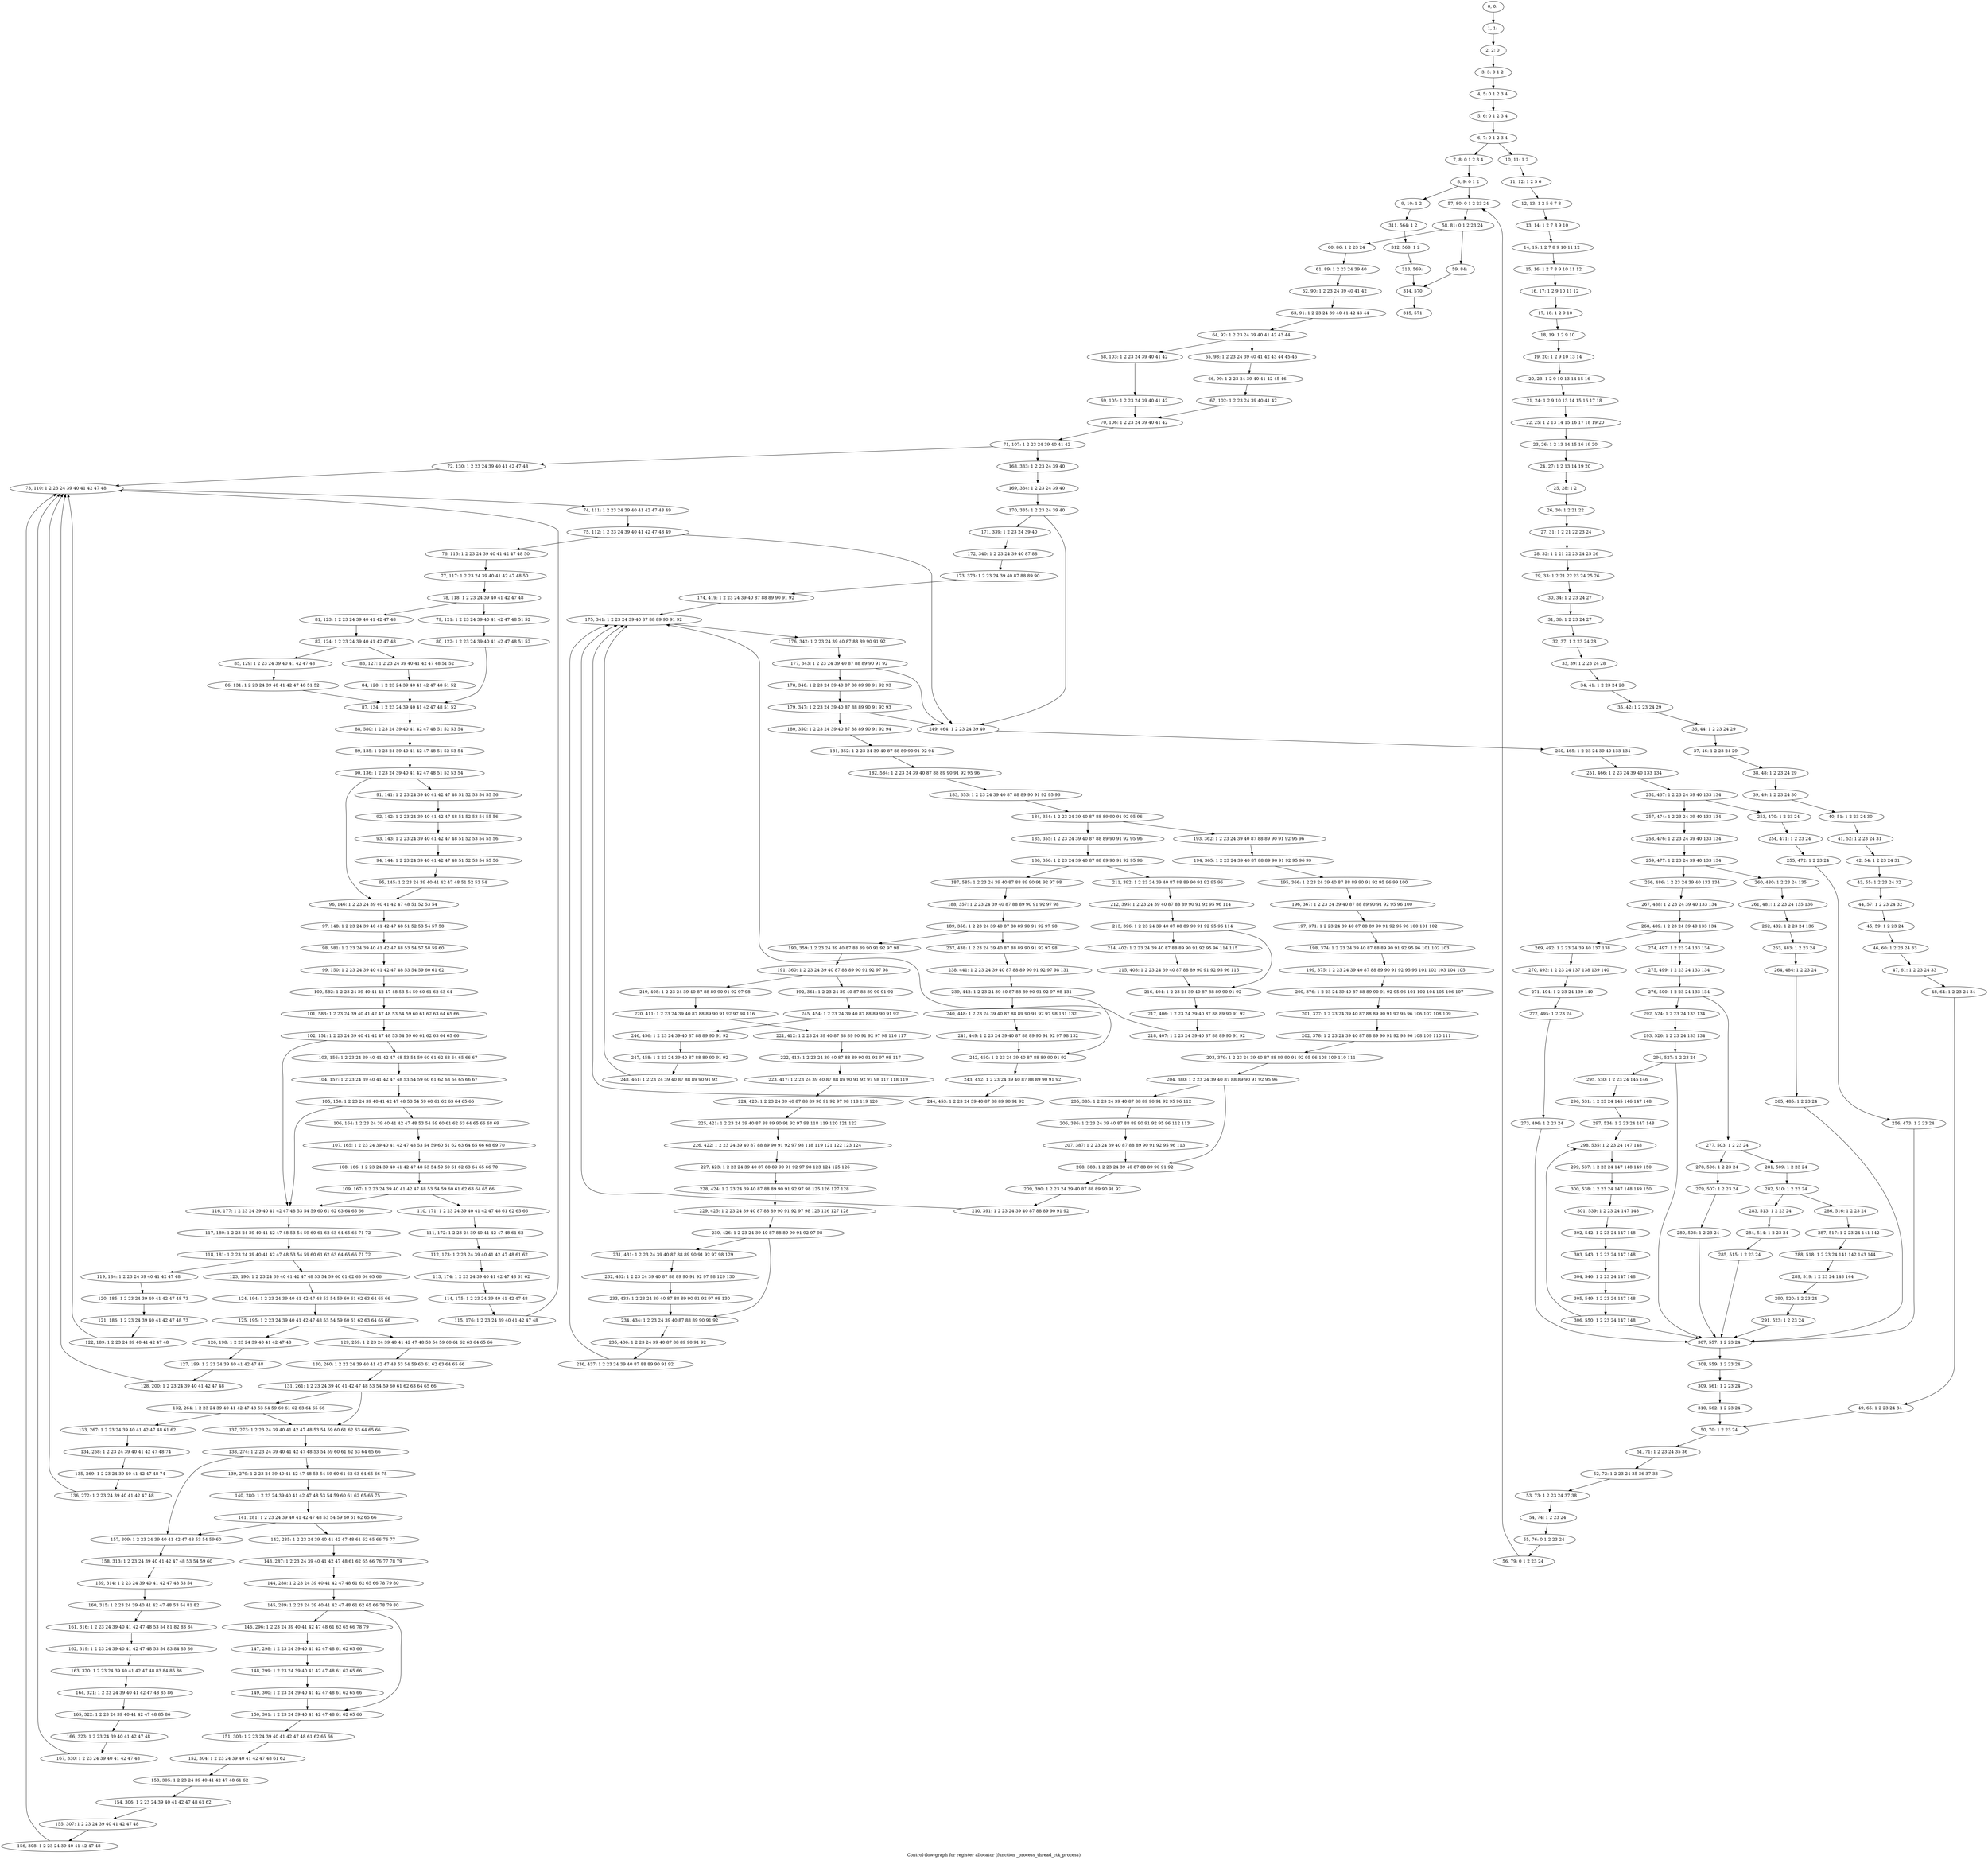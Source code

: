 digraph G {
graph [label="Control-flow-graph for register allocator (function _process_thread_ctk_process)"]
0[label="0, 0: "];
1[label="1, 1: "];
2[label="2, 2: 0 "];
3[label="3, 3: 0 1 2 "];
4[label="4, 5: 0 1 2 3 4 "];
5[label="5, 6: 0 1 2 3 4 "];
6[label="6, 7: 0 1 2 3 4 "];
7[label="7, 8: 0 1 2 3 4 "];
8[label="8, 9: 0 1 2 "];
9[label="9, 10: 1 2 "];
10[label="10, 11: 1 2 "];
11[label="11, 12: 1 2 5 6 "];
12[label="12, 13: 1 2 5 6 7 8 "];
13[label="13, 14: 1 2 7 8 9 10 "];
14[label="14, 15: 1 2 7 8 9 10 11 12 "];
15[label="15, 16: 1 2 7 8 9 10 11 12 "];
16[label="16, 17: 1 2 9 10 11 12 "];
17[label="17, 18: 1 2 9 10 "];
18[label="18, 19: 1 2 9 10 "];
19[label="19, 20: 1 2 9 10 13 14 "];
20[label="20, 23: 1 2 9 10 13 14 15 16 "];
21[label="21, 24: 1 2 9 10 13 14 15 16 17 18 "];
22[label="22, 25: 1 2 13 14 15 16 17 18 19 20 "];
23[label="23, 26: 1 2 13 14 15 16 19 20 "];
24[label="24, 27: 1 2 13 14 19 20 "];
25[label="25, 28: 1 2 "];
26[label="26, 30: 1 2 21 22 "];
27[label="27, 31: 1 2 21 22 23 24 "];
28[label="28, 32: 1 2 21 22 23 24 25 26 "];
29[label="29, 33: 1 2 21 22 23 24 25 26 "];
30[label="30, 34: 1 2 23 24 27 "];
31[label="31, 36: 1 2 23 24 27 "];
32[label="32, 37: 1 2 23 24 28 "];
33[label="33, 39: 1 2 23 24 28 "];
34[label="34, 41: 1 2 23 24 28 "];
35[label="35, 42: 1 2 23 24 29 "];
36[label="36, 44: 1 2 23 24 29 "];
37[label="37, 46: 1 2 23 24 29 "];
38[label="38, 48: 1 2 23 24 29 "];
39[label="39, 49: 1 2 23 24 30 "];
40[label="40, 51: 1 2 23 24 30 "];
41[label="41, 52: 1 2 23 24 31 "];
42[label="42, 54: 1 2 23 24 31 "];
43[label="43, 55: 1 2 23 24 32 "];
44[label="44, 57: 1 2 23 24 32 "];
45[label="45, 59: 1 2 23 24 "];
46[label="46, 60: 1 2 23 24 33 "];
47[label="47, 61: 1 2 23 24 33 "];
48[label="48, 64: 1 2 23 24 34 "];
49[label="49, 65: 1 2 23 24 34 "];
50[label="50, 70: 1 2 23 24 "];
51[label="51, 71: 1 2 23 24 35 36 "];
52[label="52, 72: 1 2 23 24 35 36 37 38 "];
53[label="53, 73: 1 2 23 24 37 38 "];
54[label="54, 74: 1 2 23 24 "];
55[label="55, 76: 0 1 2 23 24 "];
56[label="56, 79: 0 1 2 23 24 "];
57[label="57, 80: 0 1 2 23 24 "];
58[label="58, 81: 0 1 2 23 24 "];
59[label="59, 84: "];
60[label="60, 86: 1 2 23 24 "];
61[label="61, 89: 1 2 23 24 39 40 "];
62[label="62, 90: 1 2 23 24 39 40 41 42 "];
63[label="63, 91: 1 2 23 24 39 40 41 42 43 44 "];
64[label="64, 92: 1 2 23 24 39 40 41 42 43 44 "];
65[label="65, 98: 1 2 23 24 39 40 41 42 43 44 45 46 "];
66[label="66, 99: 1 2 23 24 39 40 41 42 45 46 "];
67[label="67, 102: 1 2 23 24 39 40 41 42 "];
68[label="68, 103: 1 2 23 24 39 40 41 42 "];
69[label="69, 105: 1 2 23 24 39 40 41 42 "];
70[label="70, 106: 1 2 23 24 39 40 41 42 "];
71[label="71, 107: 1 2 23 24 39 40 41 42 "];
72[label="72, 130: 1 2 23 24 39 40 41 42 47 48 "];
73[label="73, 110: 1 2 23 24 39 40 41 42 47 48 "];
74[label="74, 111: 1 2 23 24 39 40 41 42 47 48 49 "];
75[label="75, 112: 1 2 23 24 39 40 41 42 47 48 49 "];
76[label="76, 115: 1 2 23 24 39 40 41 42 47 48 50 "];
77[label="77, 117: 1 2 23 24 39 40 41 42 47 48 50 "];
78[label="78, 118: 1 2 23 24 39 40 41 42 47 48 "];
79[label="79, 121: 1 2 23 24 39 40 41 42 47 48 51 52 "];
80[label="80, 122: 1 2 23 24 39 40 41 42 47 48 51 52 "];
81[label="81, 123: 1 2 23 24 39 40 41 42 47 48 "];
82[label="82, 124: 1 2 23 24 39 40 41 42 47 48 "];
83[label="83, 127: 1 2 23 24 39 40 41 42 47 48 51 52 "];
84[label="84, 128: 1 2 23 24 39 40 41 42 47 48 51 52 "];
85[label="85, 129: 1 2 23 24 39 40 41 42 47 48 "];
86[label="86, 131: 1 2 23 24 39 40 41 42 47 48 51 52 "];
87[label="87, 134: 1 2 23 24 39 40 41 42 47 48 51 52 "];
88[label="88, 580: 1 2 23 24 39 40 41 42 47 48 51 52 53 54 "];
89[label="89, 135: 1 2 23 24 39 40 41 42 47 48 51 52 53 54 "];
90[label="90, 136: 1 2 23 24 39 40 41 42 47 48 51 52 53 54 "];
91[label="91, 141: 1 2 23 24 39 40 41 42 47 48 51 52 53 54 55 56 "];
92[label="92, 142: 1 2 23 24 39 40 41 42 47 48 51 52 53 54 55 56 "];
93[label="93, 143: 1 2 23 24 39 40 41 42 47 48 51 52 53 54 55 56 "];
94[label="94, 144: 1 2 23 24 39 40 41 42 47 48 51 52 53 54 55 56 "];
95[label="95, 145: 1 2 23 24 39 40 41 42 47 48 51 52 53 54 "];
96[label="96, 146: 1 2 23 24 39 40 41 42 47 48 51 52 53 54 "];
97[label="97, 148: 1 2 23 24 39 40 41 42 47 48 51 52 53 54 57 58 "];
98[label="98, 581: 1 2 23 24 39 40 41 42 47 48 53 54 57 58 59 60 "];
99[label="99, 150: 1 2 23 24 39 40 41 42 47 48 53 54 59 60 61 62 "];
100[label="100, 582: 1 2 23 24 39 40 41 42 47 48 53 54 59 60 61 62 63 64 "];
101[label="101, 583: 1 2 23 24 39 40 41 42 47 48 53 54 59 60 61 62 63 64 65 66 "];
102[label="102, 151: 1 2 23 24 39 40 41 42 47 48 53 54 59 60 61 62 63 64 65 66 "];
103[label="103, 156: 1 2 23 24 39 40 41 42 47 48 53 54 59 60 61 62 63 64 65 66 67 "];
104[label="104, 157: 1 2 23 24 39 40 41 42 47 48 53 54 59 60 61 62 63 64 65 66 67 "];
105[label="105, 158: 1 2 23 24 39 40 41 42 47 48 53 54 59 60 61 62 63 64 65 66 "];
106[label="106, 164: 1 2 23 24 39 40 41 42 47 48 53 54 59 60 61 62 63 64 65 66 68 69 "];
107[label="107, 165: 1 2 23 24 39 40 41 42 47 48 53 54 59 60 61 62 63 64 65 66 68 69 70 "];
108[label="108, 166: 1 2 23 24 39 40 41 42 47 48 53 54 59 60 61 62 63 64 65 66 70 "];
109[label="109, 167: 1 2 23 24 39 40 41 42 47 48 53 54 59 60 61 62 63 64 65 66 "];
110[label="110, 171: 1 2 23 24 39 40 41 42 47 48 61 62 65 66 "];
111[label="111, 172: 1 2 23 24 39 40 41 42 47 48 61 62 "];
112[label="112, 173: 1 2 23 24 39 40 41 42 47 48 61 62 "];
113[label="113, 174: 1 2 23 24 39 40 41 42 47 48 61 62 "];
114[label="114, 175: 1 2 23 24 39 40 41 42 47 48 "];
115[label="115, 176: 1 2 23 24 39 40 41 42 47 48 "];
116[label="116, 177: 1 2 23 24 39 40 41 42 47 48 53 54 59 60 61 62 63 64 65 66 "];
117[label="117, 180: 1 2 23 24 39 40 41 42 47 48 53 54 59 60 61 62 63 64 65 66 71 72 "];
118[label="118, 181: 1 2 23 24 39 40 41 42 47 48 53 54 59 60 61 62 63 64 65 66 71 72 "];
119[label="119, 184: 1 2 23 24 39 40 41 42 47 48 "];
120[label="120, 185: 1 2 23 24 39 40 41 42 47 48 73 "];
121[label="121, 186: 1 2 23 24 39 40 41 42 47 48 73 "];
122[label="122, 189: 1 2 23 24 39 40 41 42 47 48 "];
123[label="123, 190: 1 2 23 24 39 40 41 42 47 48 53 54 59 60 61 62 63 64 65 66 "];
124[label="124, 194: 1 2 23 24 39 40 41 42 47 48 53 54 59 60 61 62 63 64 65 66 "];
125[label="125, 195: 1 2 23 24 39 40 41 42 47 48 53 54 59 60 61 62 63 64 65 66 "];
126[label="126, 198: 1 2 23 24 39 40 41 42 47 48 "];
127[label="127, 199: 1 2 23 24 39 40 41 42 47 48 "];
128[label="128, 200: 1 2 23 24 39 40 41 42 47 48 "];
129[label="129, 259: 1 2 23 24 39 40 41 42 47 48 53 54 59 60 61 62 63 64 65 66 "];
130[label="130, 260: 1 2 23 24 39 40 41 42 47 48 53 54 59 60 61 62 63 64 65 66 "];
131[label="131, 261: 1 2 23 24 39 40 41 42 47 48 53 54 59 60 61 62 63 64 65 66 "];
132[label="132, 264: 1 2 23 24 39 40 41 42 47 48 53 54 59 60 61 62 63 64 65 66 "];
133[label="133, 267: 1 2 23 24 39 40 41 42 47 48 61 62 "];
134[label="134, 268: 1 2 23 24 39 40 41 42 47 48 74 "];
135[label="135, 269: 1 2 23 24 39 40 41 42 47 48 74 "];
136[label="136, 272: 1 2 23 24 39 40 41 42 47 48 "];
137[label="137, 273: 1 2 23 24 39 40 41 42 47 48 53 54 59 60 61 62 63 64 65 66 "];
138[label="138, 274: 1 2 23 24 39 40 41 42 47 48 53 54 59 60 61 62 63 64 65 66 "];
139[label="139, 279: 1 2 23 24 39 40 41 42 47 48 53 54 59 60 61 62 63 64 65 66 75 "];
140[label="140, 280: 1 2 23 24 39 40 41 42 47 48 53 54 59 60 61 62 65 66 75 "];
141[label="141, 281: 1 2 23 24 39 40 41 42 47 48 53 54 59 60 61 62 65 66 "];
142[label="142, 285: 1 2 23 24 39 40 41 42 47 48 61 62 65 66 76 77 "];
143[label="143, 287: 1 2 23 24 39 40 41 42 47 48 61 62 65 66 76 77 78 79 "];
144[label="144, 288: 1 2 23 24 39 40 41 42 47 48 61 62 65 66 78 79 80 "];
145[label="145, 289: 1 2 23 24 39 40 41 42 47 48 61 62 65 66 78 79 80 "];
146[label="146, 296: 1 2 23 24 39 40 41 42 47 48 61 62 65 66 78 79 "];
147[label="147, 298: 1 2 23 24 39 40 41 42 47 48 61 62 65 66 "];
148[label="148, 299: 1 2 23 24 39 40 41 42 47 48 61 62 65 66 "];
149[label="149, 300: 1 2 23 24 39 40 41 42 47 48 61 62 65 66 "];
150[label="150, 301: 1 2 23 24 39 40 41 42 47 48 61 62 65 66 "];
151[label="151, 303: 1 2 23 24 39 40 41 42 47 48 61 62 65 66 "];
152[label="152, 304: 1 2 23 24 39 40 41 42 47 48 61 62 "];
153[label="153, 305: 1 2 23 24 39 40 41 42 47 48 61 62 "];
154[label="154, 306: 1 2 23 24 39 40 41 42 47 48 61 62 "];
155[label="155, 307: 1 2 23 24 39 40 41 42 47 48 "];
156[label="156, 308: 1 2 23 24 39 40 41 42 47 48 "];
157[label="157, 309: 1 2 23 24 39 40 41 42 47 48 53 54 59 60 "];
158[label="158, 313: 1 2 23 24 39 40 41 42 47 48 53 54 59 60 "];
159[label="159, 314: 1 2 23 24 39 40 41 42 47 48 53 54 "];
160[label="160, 315: 1 2 23 24 39 40 41 42 47 48 53 54 81 82 "];
161[label="161, 316: 1 2 23 24 39 40 41 42 47 48 53 54 81 82 83 84 "];
162[label="162, 319: 1 2 23 24 39 40 41 42 47 48 53 54 83 84 85 86 "];
163[label="163, 320: 1 2 23 24 39 40 41 42 47 48 83 84 85 86 "];
164[label="164, 321: 1 2 23 24 39 40 41 42 47 48 85 86 "];
165[label="165, 322: 1 2 23 24 39 40 41 42 47 48 85 86 "];
166[label="166, 323: 1 2 23 24 39 40 41 42 47 48 "];
167[label="167, 330: 1 2 23 24 39 40 41 42 47 48 "];
168[label="168, 333: 1 2 23 24 39 40 "];
169[label="169, 334: 1 2 23 24 39 40 "];
170[label="170, 335: 1 2 23 24 39 40 "];
171[label="171, 339: 1 2 23 24 39 40 "];
172[label="172, 340: 1 2 23 24 39 40 87 88 "];
173[label="173, 373: 1 2 23 24 39 40 87 88 89 90 "];
174[label="174, 419: 1 2 23 24 39 40 87 88 89 90 91 92 "];
175[label="175, 341: 1 2 23 24 39 40 87 88 89 90 91 92 "];
176[label="176, 342: 1 2 23 24 39 40 87 88 89 90 91 92 "];
177[label="177, 343: 1 2 23 24 39 40 87 88 89 90 91 92 "];
178[label="178, 346: 1 2 23 24 39 40 87 88 89 90 91 92 93 "];
179[label="179, 347: 1 2 23 24 39 40 87 88 89 90 91 92 93 "];
180[label="180, 350: 1 2 23 24 39 40 87 88 89 90 91 92 94 "];
181[label="181, 352: 1 2 23 24 39 40 87 88 89 90 91 92 94 "];
182[label="182, 584: 1 2 23 24 39 40 87 88 89 90 91 92 95 96 "];
183[label="183, 353: 1 2 23 24 39 40 87 88 89 90 91 92 95 96 "];
184[label="184, 354: 1 2 23 24 39 40 87 88 89 90 91 92 95 96 "];
185[label="185, 355: 1 2 23 24 39 40 87 88 89 90 91 92 95 96 "];
186[label="186, 356: 1 2 23 24 39 40 87 88 89 90 91 92 95 96 "];
187[label="187, 585: 1 2 23 24 39 40 87 88 89 90 91 92 97 98 "];
188[label="188, 357: 1 2 23 24 39 40 87 88 89 90 91 92 97 98 "];
189[label="189, 358: 1 2 23 24 39 40 87 88 89 90 91 92 97 98 "];
190[label="190, 359: 1 2 23 24 39 40 87 88 89 90 91 92 97 98 "];
191[label="191, 360: 1 2 23 24 39 40 87 88 89 90 91 92 97 98 "];
192[label="192, 361: 1 2 23 24 39 40 87 88 89 90 91 92 "];
193[label="193, 362: 1 2 23 24 39 40 87 88 89 90 91 92 95 96 "];
194[label="194, 365: 1 2 23 24 39 40 87 88 89 90 91 92 95 96 99 "];
195[label="195, 366: 1 2 23 24 39 40 87 88 89 90 91 92 95 96 99 100 "];
196[label="196, 367: 1 2 23 24 39 40 87 88 89 90 91 92 95 96 100 "];
197[label="197, 371: 1 2 23 24 39 40 87 88 89 90 91 92 95 96 100 101 102 "];
198[label="198, 374: 1 2 23 24 39 40 87 88 89 90 91 92 95 96 101 102 103 "];
199[label="199, 375: 1 2 23 24 39 40 87 88 89 90 91 92 95 96 101 102 103 104 105 "];
200[label="200, 376: 1 2 23 24 39 40 87 88 89 90 91 92 95 96 101 102 104 105 106 107 "];
201[label="201, 377: 1 2 23 24 39 40 87 88 89 90 91 92 95 96 106 107 108 109 "];
202[label="202, 378: 1 2 23 24 39 40 87 88 89 90 91 92 95 96 108 109 110 111 "];
203[label="203, 379: 1 2 23 24 39 40 87 88 89 90 91 92 95 96 108 109 110 111 "];
204[label="204, 380: 1 2 23 24 39 40 87 88 89 90 91 92 95 96 "];
205[label="205, 385: 1 2 23 24 39 40 87 88 89 90 91 92 95 96 112 "];
206[label="206, 386: 1 2 23 24 39 40 87 88 89 90 91 92 95 96 112 113 "];
207[label="207, 387: 1 2 23 24 39 40 87 88 89 90 91 92 95 96 113 "];
208[label="208, 388: 1 2 23 24 39 40 87 88 89 90 91 92 "];
209[label="209, 390: 1 2 23 24 39 40 87 88 89 90 91 92 "];
210[label="210, 391: 1 2 23 24 39 40 87 88 89 90 91 92 "];
211[label="211, 392: 1 2 23 24 39 40 87 88 89 90 91 92 95 96 "];
212[label="212, 395: 1 2 23 24 39 40 87 88 89 90 91 92 95 96 114 "];
213[label="213, 396: 1 2 23 24 39 40 87 88 89 90 91 92 95 96 114 "];
214[label="214, 402: 1 2 23 24 39 40 87 88 89 90 91 92 95 96 114 115 "];
215[label="215, 403: 1 2 23 24 39 40 87 88 89 90 91 92 95 96 115 "];
216[label="216, 404: 1 2 23 24 39 40 87 88 89 90 91 92 "];
217[label="217, 406: 1 2 23 24 39 40 87 88 89 90 91 92 "];
218[label="218, 407: 1 2 23 24 39 40 87 88 89 90 91 92 "];
219[label="219, 408: 1 2 23 24 39 40 87 88 89 90 91 92 97 98 "];
220[label="220, 411: 1 2 23 24 39 40 87 88 89 90 91 92 97 98 116 "];
221[label="221, 412: 1 2 23 24 39 40 87 88 89 90 91 92 97 98 116 117 "];
222[label="222, 413: 1 2 23 24 39 40 87 88 89 90 91 92 97 98 117 "];
223[label="223, 417: 1 2 23 24 39 40 87 88 89 90 91 92 97 98 117 118 119 "];
224[label="224, 420: 1 2 23 24 39 40 87 88 89 90 91 92 97 98 118 119 120 "];
225[label="225, 421: 1 2 23 24 39 40 87 88 89 90 91 92 97 98 118 119 120 121 122 "];
226[label="226, 422: 1 2 23 24 39 40 87 88 89 90 91 92 97 98 118 119 121 122 123 124 "];
227[label="227, 423: 1 2 23 24 39 40 87 88 89 90 91 92 97 98 123 124 125 126 "];
228[label="228, 424: 1 2 23 24 39 40 87 88 89 90 91 92 97 98 125 126 127 128 "];
229[label="229, 425: 1 2 23 24 39 40 87 88 89 90 91 92 97 98 125 126 127 128 "];
230[label="230, 426: 1 2 23 24 39 40 87 88 89 90 91 92 97 98 "];
231[label="231, 431: 1 2 23 24 39 40 87 88 89 90 91 92 97 98 129 "];
232[label="232, 432: 1 2 23 24 39 40 87 88 89 90 91 92 97 98 129 130 "];
233[label="233, 433: 1 2 23 24 39 40 87 88 89 90 91 92 97 98 130 "];
234[label="234, 434: 1 2 23 24 39 40 87 88 89 90 91 92 "];
235[label="235, 436: 1 2 23 24 39 40 87 88 89 90 91 92 "];
236[label="236, 437: 1 2 23 24 39 40 87 88 89 90 91 92 "];
237[label="237, 438: 1 2 23 24 39 40 87 88 89 90 91 92 97 98 "];
238[label="238, 441: 1 2 23 24 39 40 87 88 89 90 91 92 97 98 131 "];
239[label="239, 442: 1 2 23 24 39 40 87 88 89 90 91 92 97 98 131 "];
240[label="240, 448: 1 2 23 24 39 40 87 88 89 90 91 92 97 98 131 132 "];
241[label="241, 449: 1 2 23 24 39 40 87 88 89 90 91 92 97 98 132 "];
242[label="242, 450: 1 2 23 24 39 40 87 88 89 90 91 92 "];
243[label="243, 452: 1 2 23 24 39 40 87 88 89 90 91 92 "];
244[label="244, 453: 1 2 23 24 39 40 87 88 89 90 91 92 "];
245[label="245, 454: 1 2 23 24 39 40 87 88 89 90 91 92 "];
246[label="246, 456: 1 2 23 24 39 40 87 88 89 90 91 92 "];
247[label="247, 458: 1 2 23 24 39 40 87 88 89 90 91 92 "];
248[label="248, 461: 1 2 23 24 39 40 87 88 89 90 91 92 "];
249[label="249, 464: 1 2 23 24 39 40 "];
250[label="250, 465: 1 2 23 24 39 40 133 134 "];
251[label="251, 466: 1 2 23 24 39 40 133 134 "];
252[label="252, 467: 1 2 23 24 39 40 133 134 "];
253[label="253, 470: 1 2 23 24 "];
254[label="254, 471: 1 2 23 24 "];
255[label="255, 472: 1 2 23 24 "];
256[label="256, 473: 1 2 23 24 "];
257[label="257, 474: 1 2 23 24 39 40 133 134 "];
258[label="258, 476: 1 2 23 24 39 40 133 134 "];
259[label="259, 477: 1 2 23 24 39 40 133 134 "];
260[label="260, 480: 1 2 23 24 135 "];
261[label="261, 481: 1 2 23 24 135 136 "];
262[label="262, 482: 1 2 23 24 136 "];
263[label="263, 483: 1 2 23 24 "];
264[label="264, 484: 1 2 23 24 "];
265[label="265, 485: 1 2 23 24 "];
266[label="266, 486: 1 2 23 24 39 40 133 134 "];
267[label="267, 488: 1 2 23 24 39 40 133 134 "];
268[label="268, 489: 1 2 23 24 39 40 133 134 "];
269[label="269, 492: 1 2 23 24 39 40 137 138 "];
270[label="270, 493: 1 2 23 24 137 138 139 140 "];
271[label="271, 494: 1 2 23 24 139 140 "];
272[label="272, 495: 1 2 23 24 "];
273[label="273, 496: 1 2 23 24 "];
274[label="274, 497: 1 2 23 24 133 134 "];
275[label="275, 499: 1 2 23 24 133 134 "];
276[label="276, 500: 1 2 23 24 133 134 "];
277[label="277, 503: 1 2 23 24 "];
278[label="278, 506: 1 2 23 24 "];
279[label="279, 507: 1 2 23 24 "];
280[label="280, 508: 1 2 23 24 "];
281[label="281, 509: 1 2 23 24 "];
282[label="282, 510: 1 2 23 24 "];
283[label="283, 513: 1 2 23 24 "];
284[label="284, 514: 1 2 23 24 "];
285[label="285, 515: 1 2 23 24 "];
286[label="286, 516: 1 2 23 24 "];
287[label="287, 517: 1 2 23 24 141 142 "];
288[label="288, 518: 1 2 23 24 141 142 143 144 "];
289[label="289, 519: 1 2 23 24 143 144 "];
290[label="290, 520: 1 2 23 24 "];
291[label="291, 523: 1 2 23 24 "];
292[label="292, 524: 1 2 23 24 133 134 "];
293[label="293, 526: 1 2 23 24 133 134 "];
294[label="294, 527: 1 2 23 24 "];
295[label="295, 530: 1 2 23 24 145 146 "];
296[label="296, 531: 1 2 23 24 145 146 147 148 "];
297[label="297, 534: 1 2 23 24 147 148 "];
298[label="298, 535: 1 2 23 24 147 148 "];
299[label="299, 537: 1 2 23 24 147 148 149 150 "];
300[label="300, 538: 1 2 23 24 147 148 149 150 "];
301[label="301, 539: 1 2 23 24 147 148 "];
302[label="302, 542: 1 2 23 24 147 148 "];
303[label="303, 543: 1 2 23 24 147 148 "];
304[label="304, 546: 1 2 23 24 147 148 "];
305[label="305, 549: 1 2 23 24 147 148 "];
306[label="306, 550: 1 2 23 24 147 148 "];
307[label="307, 557: 1 2 23 24 "];
308[label="308, 559: 1 2 23 24 "];
309[label="309, 561: 1 2 23 24 "];
310[label="310, 562: 1 2 23 24 "];
311[label="311, 564: 1 2 "];
312[label="312, 568: 1 2 "];
313[label="313, 569: "];
314[label="314, 570: "];
315[label="315, 571: "];
0->1 ;
1->2 ;
2->3 ;
3->4 ;
4->5 ;
5->6 ;
6->7 ;
6->10 ;
7->8 ;
8->9 ;
8->57 ;
9->311 ;
10->11 ;
11->12 ;
12->13 ;
13->14 ;
14->15 ;
15->16 ;
16->17 ;
17->18 ;
18->19 ;
19->20 ;
20->21 ;
21->22 ;
22->23 ;
23->24 ;
24->25 ;
25->26 ;
26->27 ;
27->28 ;
28->29 ;
29->30 ;
30->31 ;
31->32 ;
32->33 ;
33->34 ;
34->35 ;
35->36 ;
36->37 ;
37->38 ;
38->39 ;
39->40 ;
40->41 ;
41->42 ;
42->43 ;
43->44 ;
44->45 ;
45->46 ;
46->47 ;
47->48 ;
48->49 ;
49->50 ;
50->51 ;
51->52 ;
52->53 ;
53->54 ;
54->55 ;
55->56 ;
56->57 ;
57->58 ;
58->59 ;
58->60 ;
59->314 ;
60->61 ;
61->62 ;
62->63 ;
63->64 ;
64->65 ;
64->68 ;
65->66 ;
66->67 ;
67->70 ;
68->69 ;
69->70 ;
70->71 ;
71->72 ;
71->168 ;
72->73 ;
73->74 ;
74->75 ;
75->76 ;
75->249 ;
76->77 ;
77->78 ;
78->79 ;
78->81 ;
79->80 ;
80->87 ;
81->82 ;
82->83 ;
82->85 ;
83->84 ;
84->87 ;
85->86 ;
86->87 ;
87->88 ;
88->89 ;
89->90 ;
90->91 ;
90->96 ;
91->92 ;
92->93 ;
93->94 ;
94->95 ;
95->96 ;
96->97 ;
97->98 ;
98->99 ;
99->100 ;
100->101 ;
101->102 ;
102->103 ;
102->116 ;
103->104 ;
104->105 ;
105->106 ;
105->116 ;
106->107 ;
107->108 ;
108->109 ;
109->110 ;
109->116 ;
110->111 ;
111->112 ;
112->113 ;
113->114 ;
114->115 ;
115->73 ;
116->117 ;
117->118 ;
118->119 ;
118->123 ;
119->120 ;
120->121 ;
121->122 ;
122->73 ;
123->124 ;
124->125 ;
125->126 ;
125->129 ;
126->127 ;
127->128 ;
128->73 ;
129->130 ;
130->131 ;
131->132 ;
131->137 ;
132->133 ;
132->137 ;
133->134 ;
134->135 ;
135->136 ;
136->73 ;
137->138 ;
138->139 ;
138->157 ;
139->140 ;
140->141 ;
141->142 ;
141->157 ;
142->143 ;
143->144 ;
144->145 ;
145->146 ;
145->150 ;
146->147 ;
147->148 ;
148->149 ;
149->150 ;
150->151 ;
151->152 ;
152->153 ;
153->154 ;
154->155 ;
155->156 ;
156->73 ;
157->158 ;
158->159 ;
159->160 ;
160->161 ;
161->162 ;
162->163 ;
163->164 ;
164->165 ;
165->166 ;
166->167 ;
167->73 ;
168->169 ;
169->170 ;
170->171 ;
170->249 ;
171->172 ;
172->173 ;
173->174 ;
174->175 ;
175->176 ;
176->177 ;
177->178 ;
177->249 ;
178->179 ;
179->180 ;
179->249 ;
180->181 ;
181->182 ;
182->183 ;
183->184 ;
184->185 ;
184->193 ;
185->186 ;
186->187 ;
186->211 ;
187->188 ;
188->189 ;
189->190 ;
189->237 ;
190->191 ;
191->192 ;
191->219 ;
192->245 ;
193->194 ;
194->195 ;
195->196 ;
196->197 ;
197->198 ;
198->199 ;
199->200 ;
200->201 ;
201->202 ;
202->203 ;
203->204 ;
204->205 ;
204->208 ;
205->206 ;
206->207 ;
207->208 ;
208->209 ;
209->210 ;
210->175 ;
211->212 ;
212->213 ;
213->214 ;
213->216 ;
214->215 ;
215->216 ;
216->217 ;
217->218 ;
218->175 ;
219->220 ;
220->221 ;
221->222 ;
222->223 ;
223->224 ;
224->225 ;
225->226 ;
226->227 ;
227->228 ;
228->229 ;
229->230 ;
230->231 ;
230->234 ;
231->232 ;
232->233 ;
233->234 ;
234->235 ;
235->236 ;
236->175 ;
237->238 ;
238->239 ;
239->240 ;
239->242 ;
240->241 ;
241->242 ;
242->243 ;
243->244 ;
244->175 ;
245->246 ;
246->247 ;
247->248 ;
248->175 ;
249->250 ;
250->251 ;
251->252 ;
252->253 ;
252->257 ;
253->254 ;
254->255 ;
255->256 ;
256->307 ;
257->258 ;
258->259 ;
259->260 ;
259->266 ;
260->261 ;
261->262 ;
262->263 ;
263->264 ;
264->265 ;
265->307 ;
266->267 ;
267->268 ;
268->269 ;
268->274 ;
269->270 ;
270->271 ;
271->272 ;
272->273 ;
273->307 ;
274->275 ;
275->276 ;
276->277 ;
276->292 ;
277->278 ;
277->281 ;
278->279 ;
279->280 ;
280->307 ;
281->282 ;
282->283 ;
282->286 ;
283->284 ;
284->285 ;
285->307 ;
286->287 ;
287->288 ;
288->289 ;
289->290 ;
290->291 ;
291->307 ;
292->293 ;
293->294 ;
294->295 ;
294->307 ;
295->296 ;
296->297 ;
297->298 ;
298->299 ;
299->300 ;
300->301 ;
301->302 ;
302->303 ;
303->304 ;
304->305 ;
305->306 ;
306->307 ;
306->298 ;
307->308 ;
308->309 ;
309->310 ;
310->50 ;
311->312 ;
312->313 ;
313->314 ;
314->315 ;
}
